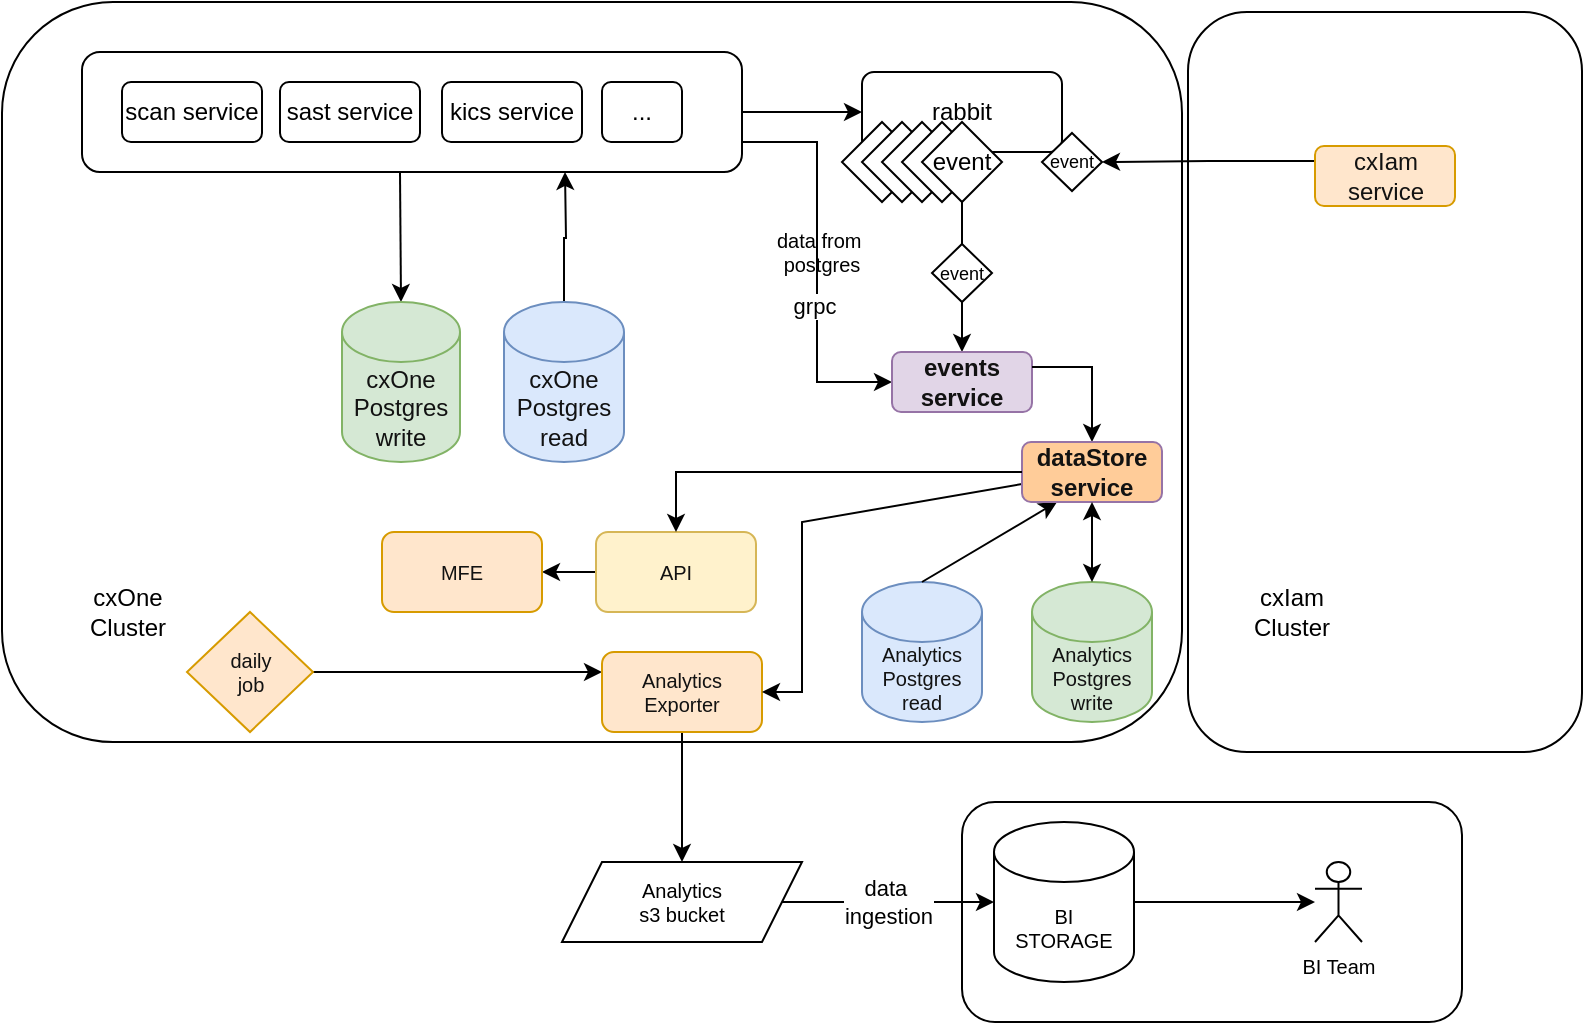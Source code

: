 <mxfile version="21.2.8" type="device">
  <diagram id="S2_o7kDtP23G4F7k8abE" name="Page-1">
    <mxGraphModel dx="819" dy="482" grid="1" gridSize="10" guides="1" tooltips="1" connect="1" arrows="1" fold="1" page="1" pageScale="1" pageWidth="827" pageHeight="1169" math="0" shadow="0">
      <root>
        <mxCell id="0" />
        <mxCell id="1" parent="0" />
        <mxCell id="2" value="" style="rounded=1;whiteSpace=wrap;html=1;" parent="1" vertex="1">
          <mxGeometry x="530" y="970" width="250" height="110" as="geometry" />
        </mxCell>
        <mxCell id="3" value="" style="rounded=1;whiteSpace=wrap;html=1;" parent="1" vertex="1">
          <mxGeometry x="50" y="570" width="590" height="370" as="geometry" />
        </mxCell>
        <mxCell id="4" style="edgeStyle=orthogonalEdgeStyle;rounded=0;orthogonalLoop=1;jettySize=auto;html=1;exitX=1;exitY=0.5;exitDx=0;exitDy=0;entryX=0;entryY=0.5;entryDx=0;entryDy=0;" parent="1" source="7" target="12" edge="1">
          <mxGeometry relative="1" as="geometry" />
        </mxCell>
        <mxCell id="5" style="edgeStyle=orthogonalEdgeStyle;rounded=0;orthogonalLoop=1;jettySize=auto;html=1;exitX=1;exitY=0.75;exitDx=0;exitDy=0;entryX=0;entryY=0.5;entryDx=0;entryDy=0;" parent="1" source="7" target="20" edge="1">
          <mxGeometry relative="1" as="geometry" />
        </mxCell>
        <mxCell id="6" value="grpc" style="edgeLabel;html=1;align=center;verticalAlign=middle;resizable=0;points=[];" parent="5" vertex="1" connectable="0">
          <mxGeometry x="0.221" y="-2" relative="1" as="geometry">
            <mxPoint as="offset" />
          </mxGeometry>
        </mxCell>
        <mxCell id="7" value="" style="rounded=1;whiteSpace=wrap;html=1;" parent="1" vertex="1">
          <mxGeometry x="90" y="595" width="330" height="60" as="geometry" />
        </mxCell>
        <mxCell id="8" value="scan service" style="rounded=1;whiteSpace=wrap;html=1;" parent="1" vertex="1">
          <mxGeometry x="110" y="610" width="70" height="30" as="geometry" />
        </mxCell>
        <mxCell id="9" value="sast service" style="rounded=1;whiteSpace=wrap;html=1;" parent="1" vertex="1">
          <mxGeometry x="189" y="610" width="70" height="30" as="geometry" />
        </mxCell>
        <mxCell id="10" value="kics service" style="rounded=1;whiteSpace=wrap;html=1;" parent="1" vertex="1">
          <mxGeometry x="270" y="610" width="70" height="30" as="geometry" />
        </mxCell>
        <mxCell id="11" value="..." style="rounded=1;whiteSpace=wrap;html=1;" parent="1" vertex="1">
          <mxGeometry x="350" y="610" width="40" height="30" as="geometry" />
        </mxCell>
        <mxCell id="12" value="rabbit" style="rounded=1;whiteSpace=wrap;html=1;" parent="1" vertex="1">
          <mxGeometry x="480" y="605" width="100" height="40" as="geometry" />
        </mxCell>
        <mxCell id="13" value="" style="rhombus;whiteSpace=wrap;html=1;" parent="1" vertex="1">
          <mxGeometry x="470" y="630" width="40" height="40" as="geometry" />
        </mxCell>
        <mxCell id="14" value="" style="rhombus;whiteSpace=wrap;html=1;" parent="1" vertex="1">
          <mxGeometry x="480" y="630" width="40" height="40" as="geometry" />
        </mxCell>
        <mxCell id="15" value="" style="rhombus;whiteSpace=wrap;html=1;" parent="1" vertex="1">
          <mxGeometry x="490" y="630" width="40" height="40" as="geometry" />
        </mxCell>
        <mxCell id="16" value="" style="rhombus;whiteSpace=wrap;html=1;" parent="1" vertex="1">
          <mxGeometry x="500" y="630" width="40" height="40" as="geometry" />
        </mxCell>
        <mxCell id="17" style="edgeStyle=orthogonalEdgeStyle;rounded=0;orthogonalLoop=1;jettySize=auto;html=1;exitX=0.5;exitY=1;exitDx=0;exitDy=0;startArrow=none;" parent="1" source="38" target="20" edge="1">
          <mxGeometry relative="1" as="geometry" />
        </mxCell>
        <mxCell id="18" value="event" style="rhombus;whiteSpace=wrap;html=1;" parent="1" vertex="1">
          <mxGeometry x="510" y="630" width="40" height="40" as="geometry" />
        </mxCell>
        <mxCell id="20" value="events&lt;br&gt;service" style="rounded=1;whiteSpace=wrap;html=1;fillColor=#e1d5e7;strokeColor=#9673a6;fontColor=#121212;shadow=0;glass=0;fontStyle=1" parent="1" vertex="1">
          <mxGeometry x="495" y="745" width="70" height="30" as="geometry" />
        </mxCell>
        <mxCell id="21" value="cxOne&lt;br&gt;Cluster" style="text;html=1;strokeColor=none;fillColor=none;align=center;verticalAlign=middle;whiteSpace=wrap;rounded=0;" parent="1" vertex="1">
          <mxGeometry x="82.5" y="860" width="60" height="30" as="geometry" />
        </mxCell>
        <mxCell id="24" value="Analytics&lt;br&gt;Postgres&lt;br&gt;read" style="shape=cylinder3;whiteSpace=wrap;html=1;boundedLbl=1;backgroundOutline=1;size=15;fontSize=10;fillColor=#dae8fc;strokeColor=#6c8ebf;fontColor=#121212;" parent="1" vertex="1">
          <mxGeometry x="480" y="860" width="60" height="70" as="geometry" />
        </mxCell>
        <mxCell id="25" style="edgeStyle=orthogonalEdgeStyle;rounded=0;orthogonalLoop=1;jettySize=auto;html=1;exitX=0;exitY=0.5;exitDx=0;exitDy=0;entryX=1;entryY=0.5;entryDx=0;entryDy=0;fontSize=10;" parent="1" source="26" target="27" edge="1">
          <mxGeometry relative="1" as="geometry" />
        </mxCell>
        <mxCell id="26" value="API" style="rounded=1;whiteSpace=wrap;html=1;fontSize=10;fillColor=#fff2cc;strokeColor=#d6b656;fontColor=#121212;" parent="1" vertex="1">
          <mxGeometry x="347" y="835" width="80" height="40" as="geometry" />
        </mxCell>
        <mxCell id="27" value="MFE" style="rounded=1;whiteSpace=wrap;html=1;fontSize=10;fillColor=#ffe6cc;strokeColor=#d79b00;fontColor=#121212;" parent="1" vertex="1">
          <mxGeometry x="240" y="835" width="80" height="40" as="geometry" />
        </mxCell>
        <mxCell id="28" style="edgeStyle=orthogonalEdgeStyle;rounded=0;orthogonalLoop=1;jettySize=auto;html=1;exitX=0.5;exitY=1;exitDx=0;exitDy=0;entryX=0.5;entryY=0;entryDx=0;entryDy=0;entryPerimeter=0;" parent="1" target="31" edge="1">
          <mxGeometry relative="1" as="geometry">
            <mxPoint x="249" y="655" as="sourcePoint" />
          </mxGeometry>
        </mxCell>
        <mxCell id="29" style="edgeStyle=orthogonalEdgeStyle;rounded=0;orthogonalLoop=1;jettySize=auto;html=1;exitX=0.5;exitY=0;exitDx=0;exitDy=0;exitPerimeter=0;entryX=0.75;entryY=1;entryDx=0;entryDy=0;" parent="1" source="30" edge="1">
          <mxGeometry relative="1" as="geometry">
            <mxPoint x="331.5" y="655" as="targetPoint" />
          </mxGeometry>
        </mxCell>
        <mxCell id="30" value="cxOne&lt;br&gt;Postgres&lt;br&gt;read" style="shape=cylinder3;whiteSpace=wrap;html=1;boundedLbl=1;backgroundOutline=1;size=15;fillColor=#dae8fc;strokeColor=#6c8ebf;fontColor=#121212;" parent="1" vertex="1">
          <mxGeometry x="301" y="720" width="60" height="80" as="geometry" />
        </mxCell>
        <mxCell id="31" value="cxOne&lt;br&gt;Postgres&lt;br&gt;write" style="shape=cylinder3;whiteSpace=wrap;html=1;boundedLbl=1;backgroundOutline=1;size=15;fillColor=#d5e8d4;strokeColor=#82b366;fontColor=#121212;" parent="1" vertex="1">
          <mxGeometry x="220" y="720" width="59" height="80" as="geometry" />
        </mxCell>
        <mxCell id="32" value="data from&amp;nbsp;&lt;br&gt;postgres" style="text;html=1;strokeColor=none;fillColor=none;align=center;verticalAlign=middle;whiteSpace=wrap;rounded=0;fontSize=10;" parent="1" vertex="1">
          <mxGeometry x="430" y="680" width="60" height="30" as="geometry" />
        </mxCell>
        <mxCell id="33" value="" style="rounded=1;whiteSpace=wrap;html=1;" parent="1" vertex="1">
          <mxGeometry x="643" y="575" width="197" height="370" as="geometry" />
        </mxCell>
        <mxCell id="34" value="cxIam&lt;br&gt;Cluster" style="text;html=1;strokeColor=none;fillColor=none;align=center;verticalAlign=middle;whiteSpace=wrap;rounded=0;" parent="1" vertex="1">
          <mxGeometry x="665" y="860" width="60" height="30" as="geometry" />
        </mxCell>
        <mxCell id="35" style="edgeStyle=orthogonalEdgeStyle;rounded=0;orthogonalLoop=1;jettySize=auto;html=1;exitX=0;exitY=0.25;exitDx=0;exitDy=0;entryX=1;entryY=0.5;entryDx=0;entryDy=0;" parent="1" source="36" target="37" edge="1">
          <mxGeometry relative="1" as="geometry" />
        </mxCell>
        <mxCell id="36" value="cxIam&lt;br&gt;service" style="rounded=1;whiteSpace=wrap;html=1;fillColor=#ffe6cc;strokeColor=#d79b00;fontColor=#121212;" parent="1" vertex="1">
          <mxGeometry x="706.5" y="642" width="70" height="30" as="geometry" />
        </mxCell>
        <mxCell id="37" value="event" style="rhombus;whiteSpace=wrap;html=1;fontSize=9;" parent="1" vertex="1">
          <mxGeometry x="570" y="635.5" width="30" height="29" as="geometry" />
        </mxCell>
        <mxCell id="38" value="event" style="rhombus;whiteSpace=wrap;html=1;fontSize=9;" parent="1" vertex="1">
          <mxGeometry x="515" y="691" width="30" height="29" as="geometry" />
        </mxCell>
        <mxCell id="39" value="" style="edgeStyle=orthogonalEdgeStyle;rounded=0;orthogonalLoop=1;jettySize=auto;html=1;exitX=0.5;exitY=1;exitDx=0;exitDy=0;endArrow=none;" parent="1" source="18" target="38" edge="1">
          <mxGeometry relative="1" as="geometry">
            <mxPoint x="530" y="670" as="sourcePoint" />
            <mxPoint x="530" y="745" as="targetPoint" />
          </mxGeometry>
        </mxCell>
        <mxCell id="41" value="Analytics&lt;br&gt;Postgres&lt;br&gt;write" style="shape=cylinder3;whiteSpace=wrap;html=1;boundedLbl=1;backgroundOutline=1;size=15;fontSize=10;fillColor=#d5e8d4;strokeColor=#82b366;fontColor=#121212;" parent="1" vertex="1">
          <mxGeometry x="565" y="860" width="60" height="70" as="geometry" />
        </mxCell>
        <mxCell id="42" style="edgeStyle=orthogonalEdgeStyle;rounded=0;orthogonalLoop=1;jettySize=auto;html=1;exitX=1;exitY=0.5;exitDx=0;exitDy=0;entryX=0;entryY=0.25;entryDx=0;entryDy=0;" parent="1" source="43" target="47" edge="1">
          <mxGeometry relative="1" as="geometry" />
        </mxCell>
        <mxCell id="43" value="daily&lt;br&gt;job" style="rhombus;whiteSpace=wrap;html=1;fontSize=10;fillColor=#ffe6cc;strokeColor=#d79b00;fontColor=#121212;" parent="1" vertex="1">
          <mxGeometry x="142.5" y="875" width="63" height="60" as="geometry" />
        </mxCell>
        <mxCell id="44" value="data&amp;nbsp;&lt;br&gt;ingestion" style="edgeStyle=orthogonalEdgeStyle;rounded=0;orthogonalLoop=1;jettySize=auto;html=1;exitX=1;exitY=0.5;exitDx=0;exitDy=0;entryX=0;entryY=0.5;entryDx=0;entryDy=0;entryPerimeter=0;" parent="1" source="45" target="50" edge="1">
          <mxGeometry relative="1" as="geometry" />
        </mxCell>
        <mxCell id="45" value="Analytics&lt;br&gt;s3 bucket" style="shape=parallelogram;perimeter=parallelogramPerimeter;whiteSpace=wrap;html=1;fixedSize=1;fontSize=10;gradientColor=none;" parent="1" vertex="1">
          <mxGeometry x="330" y="1000" width="120" height="40" as="geometry" />
        </mxCell>
        <mxCell id="46" style="edgeStyle=orthogonalEdgeStyle;rounded=0;orthogonalLoop=1;jettySize=auto;html=1;exitX=0.5;exitY=1;exitDx=0;exitDy=0;entryX=0.5;entryY=0;entryDx=0;entryDy=0;" parent="1" source="47" target="45" edge="1">
          <mxGeometry relative="1" as="geometry" />
        </mxCell>
        <mxCell id="47" value="Analytics&lt;br&gt;Exporter" style="rounded=1;whiteSpace=wrap;html=1;fontSize=10;fillColor=#ffe6cc;strokeColor=#d79b00;fontColor=#121212;" parent="1" vertex="1">
          <mxGeometry x="350" y="895" width="80" height="40" as="geometry" />
        </mxCell>
        <mxCell id="48" value="BI Team" style="shape=umlActor;verticalLabelPosition=bottom;verticalAlign=top;html=1;outlineConnect=0;fontSize=10;" parent="1" vertex="1">
          <mxGeometry x="706.5" y="1000" width="23.5" height="40" as="geometry" />
        </mxCell>
        <mxCell id="49" style="edgeStyle=orthogonalEdgeStyle;rounded=0;orthogonalLoop=1;jettySize=auto;html=1;exitX=1;exitY=0.5;exitDx=0;exitDy=0;exitPerimeter=0;" parent="1" source="50" target="48" edge="1">
          <mxGeometry relative="1" as="geometry" />
        </mxCell>
        <mxCell id="50" value="BI&lt;br&gt;STORAGE" style="shape=cylinder3;whiteSpace=wrap;html=1;boundedLbl=1;backgroundOutline=1;size=15;fontSize=10;gradientColor=none;" parent="1" vertex="1">
          <mxGeometry x="546" y="980" width="70" height="80" as="geometry" />
        </mxCell>
        <mxCell id="p6v-2QnJnwg5GJZRHweU-51" value="" style="endArrow=classic;html=1;rounded=0;" edge="1" parent="1" source="p6v-2QnJnwg5GJZRHweU-50" target="47">
          <mxGeometry width="50" height="50" relative="1" as="geometry">
            <mxPoint x="465" y="850" as="sourcePoint" />
            <mxPoint x="515" y="800" as="targetPoint" />
            <Array as="points">
              <mxPoint x="450" y="830" />
              <mxPoint x="450" y="915" />
            </Array>
          </mxGeometry>
        </mxCell>
        <mxCell id="p6v-2QnJnwg5GJZRHweU-58" value="" style="endArrow=classic;html=1;rounded=0;exitX=0.5;exitY=0;exitDx=0;exitDy=0;exitPerimeter=0;entryX=0.25;entryY=1;entryDx=0;entryDy=0;" edge="1" parent="1" source="24" target="p6v-2QnJnwg5GJZRHweU-50">
          <mxGeometry width="50" height="50" relative="1" as="geometry">
            <mxPoint x="640" y="870" as="sourcePoint" />
            <mxPoint x="690" y="820" as="targetPoint" />
          </mxGeometry>
        </mxCell>
        <mxCell id="p6v-2QnJnwg5GJZRHweU-59" value="" style="edgeStyle=orthogonalEdgeStyle;rounded=0;orthogonalLoop=1;jettySize=auto;html=1;exitX=1;exitY=0.25;exitDx=0;exitDy=0;entryX=0.5;entryY=0;entryDx=0;entryDy=0;entryPerimeter=0;" edge="1" parent="1" source="20" target="p6v-2QnJnwg5GJZRHweU-50">
          <mxGeometry relative="1" as="geometry">
            <mxPoint x="565" y="753" as="sourcePoint" />
            <mxPoint x="595" y="860" as="targetPoint" />
          </mxGeometry>
        </mxCell>
        <mxCell id="p6v-2QnJnwg5GJZRHweU-50" value="dataStore&lt;br&gt;service" style="rounded=1;whiteSpace=wrap;html=1;fillColor=#FFCC99;strokeColor=#9673a6;fontColor=#121212;fontStyle=1" vertex="1" parent="1">
          <mxGeometry x="560" y="790" width="70" height="30" as="geometry" />
        </mxCell>
        <mxCell id="p6v-2QnJnwg5GJZRHweU-60" value="" style="endArrow=classic;startArrow=classic;html=1;rounded=0;" edge="1" parent="1" source="41" target="p6v-2QnJnwg5GJZRHweU-50">
          <mxGeometry width="50" height="50" relative="1" as="geometry">
            <mxPoint x="540" y="880" as="sourcePoint" />
            <mxPoint x="590" y="830" as="targetPoint" />
          </mxGeometry>
        </mxCell>
        <mxCell id="p6v-2QnJnwg5GJZRHweU-61" value="" style="endArrow=classic;html=1;rounded=0;entryX=0.5;entryY=0;entryDx=0;entryDy=0;exitX=0;exitY=0.5;exitDx=0;exitDy=0;" edge="1" parent="1" source="p6v-2QnJnwg5GJZRHweU-50" target="26">
          <mxGeometry width="50" height="50" relative="1" as="geometry">
            <mxPoint x="530" y="840" as="sourcePoint" />
            <mxPoint x="580" y="790" as="targetPoint" />
            <Array as="points">
              <mxPoint x="387" y="805" />
            </Array>
          </mxGeometry>
        </mxCell>
      </root>
    </mxGraphModel>
  </diagram>
</mxfile>
